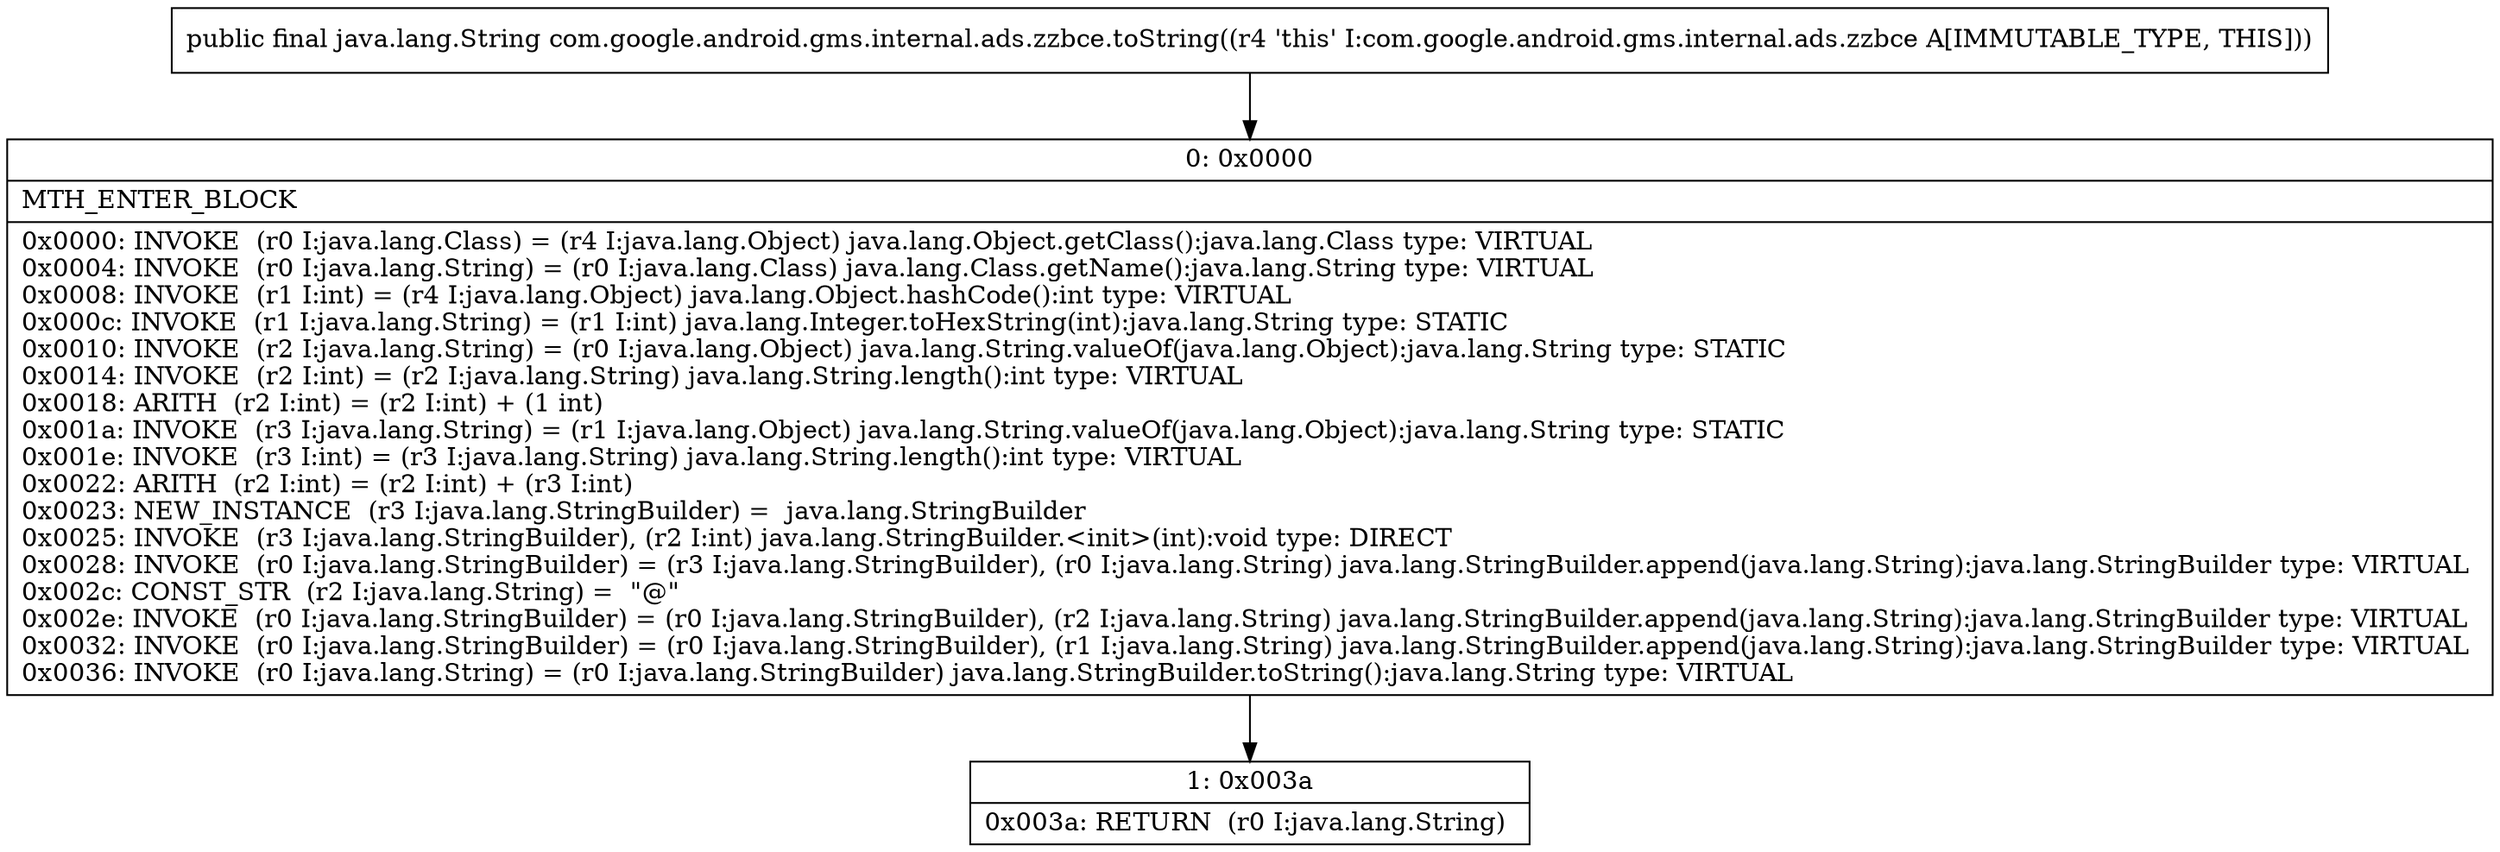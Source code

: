 digraph "CFG forcom.google.android.gms.internal.ads.zzbce.toString()Ljava\/lang\/String;" {
Node_0 [shape=record,label="{0\:\ 0x0000|MTH_ENTER_BLOCK\l|0x0000: INVOKE  (r0 I:java.lang.Class) = (r4 I:java.lang.Object) java.lang.Object.getClass():java.lang.Class type: VIRTUAL \l0x0004: INVOKE  (r0 I:java.lang.String) = (r0 I:java.lang.Class) java.lang.Class.getName():java.lang.String type: VIRTUAL \l0x0008: INVOKE  (r1 I:int) = (r4 I:java.lang.Object) java.lang.Object.hashCode():int type: VIRTUAL \l0x000c: INVOKE  (r1 I:java.lang.String) = (r1 I:int) java.lang.Integer.toHexString(int):java.lang.String type: STATIC \l0x0010: INVOKE  (r2 I:java.lang.String) = (r0 I:java.lang.Object) java.lang.String.valueOf(java.lang.Object):java.lang.String type: STATIC \l0x0014: INVOKE  (r2 I:int) = (r2 I:java.lang.String) java.lang.String.length():int type: VIRTUAL \l0x0018: ARITH  (r2 I:int) = (r2 I:int) + (1 int) \l0x001a: INVOKE  (r3 I:java.lang.String) = (r1 I:java.lang.Object) java.lang.String.valueOf(java.lang.Object):java.lang.String type: STATIC \l0x001e: INVOKE  (r3 I:int) = (r3 I:java.lang.String) java.lang.String.length():int type: VIRTUAL \l0x0022: ARITH  (r2 I:int) = (r2 I:int) + (r3 I:int) \l0x0023: NEW_INSTANCE  (r3 I:java.lang.StringBuilder) =  java.lang.StringBuilder \l0x0025: INVOKE  (r3 I:java.lang.StringBuilder), (r2 I:int) java.lang.StringBuilder.\<init\>(int):void type: DIRECT \l0x0028: INVOKE  (r0 I:java.lang.StringBuilder) = (r3 I:java.lang.StringBuilder), (r0 I:java.lang.String) java.lang.StringBuilder.append(java.lang.String):java.lang.StringBuilder type: VIRTUAL \l0x002c: CONST_STR  (r2 I:java.lang.String) =  \"@\" \l0x002e: INVOKE  (r0 I:java.lang.StringBuilder) = (r0 I:java.lang.StringBuilder), (r2 I:java.lang.String) java.lang.StringBuilder.append(java.lang.String):java.lang.StringBuilder type: VIRTUAL \l0x0032: INVOKE  (r0 I:java.lang.StringBuilder) = (r0 I:java.lang.StringBuilder), (r1 I:java.lang.String) java.lang.StringBuilder.append(java.lang.String):java.lang.StringBuilder type: VIRTUAL \l0x0036: INVOKE  (r0 I:java.lang.String) = (r0 I:java.lang.StringBuilder) java.lang.StringBuilder.toString():java.lang.String type: VIRTUAL \l}"];
Node_1 [shape=record,label="{1\:\ 0x003a|0x003a: RETURN  (r0 I:java.lang.String) \l}"];
MethodNode[shape=record,label="{public final java.lang.String com.google.android.gms.internal.ads.zzbce.toString((r4 'this' I:com.google.android.gms.internal.ads.zzbce A[IMMUTABLE_TYPE, THIS])) }"];
MethodNode -> Node_0;
Node_0 -> Node_1;
}

